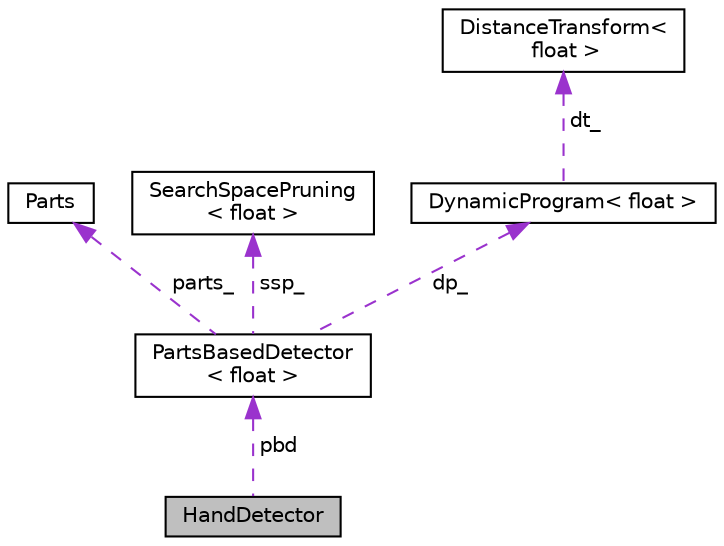 digraph "HandDetector"
{
  edge [fontname="Helvetica",fontsize="10",labelfontname="Helvetica",labelfontsize="10"];
  node [fontname="Helvetica",fontsize="10",shape=record];
  Node1 [label="HandDetector",height=0.2,width=0.4,color="black", fillcolor="grey75", style="filled", fontcolor="black"];
  Node2 -> Node1 [dir="back",color="darkorchid3",fontsize="10",style="dashed",label=" pbd" ,fontname="Helvetica"];
  Node2 [label="PartsBasedDetector\l\< float \>",height=0.2,width=0.4,color="black", fillcolor="white", style="filled",URL="$classPartsBasedDetector.html"];
  Node3 -> Node2 [dir="back",color="darkorchid3",fontsize="10",style="dashed",label=" parts_" ,fontname="Helvetica"];
  Node3 [label="Parts",height=0.2,width=0.4,color="black", fillcolor="white", style="filled",URL="$classParts.html",tooltip="a monolithic collection of part parameters "];
  Node4 -> Node2 [dir="back",color="darkorchid3",fontsize="10",style="dashed",label=" ssp_" ,fontname="Helvetica"];
  Node4 [label="SearchSpacePruning\l\< float \>",height=0.2,width=0.4,color="black", fillcolor="white", style="filled",URL="$classSearchSpacePruning.html"];
  Node5 -> Node2 [dir="back",color="darkorchid3",fontsize="10",style="dashed",label=" dp_" ,fontname="Helvetica"];
  Node5 [label="DynamicProgram\< float \>",height=0.2,width=0.4,color="black", fillcolor="white", style="filled",URL="$classDynamicProgram.html"];
  Node6 -> Node5 [dir="back",color="darkorchid3",fontsize="10",style="dashed",label=" dt_" ,fontname="Helvetica"];
  Node6 [label="DistanceTransform\<\l float \>",height=0.2,width=0.4,color="black", fillcolor="white", style="filled",URL="$classDistanceTransform.html"];
}
